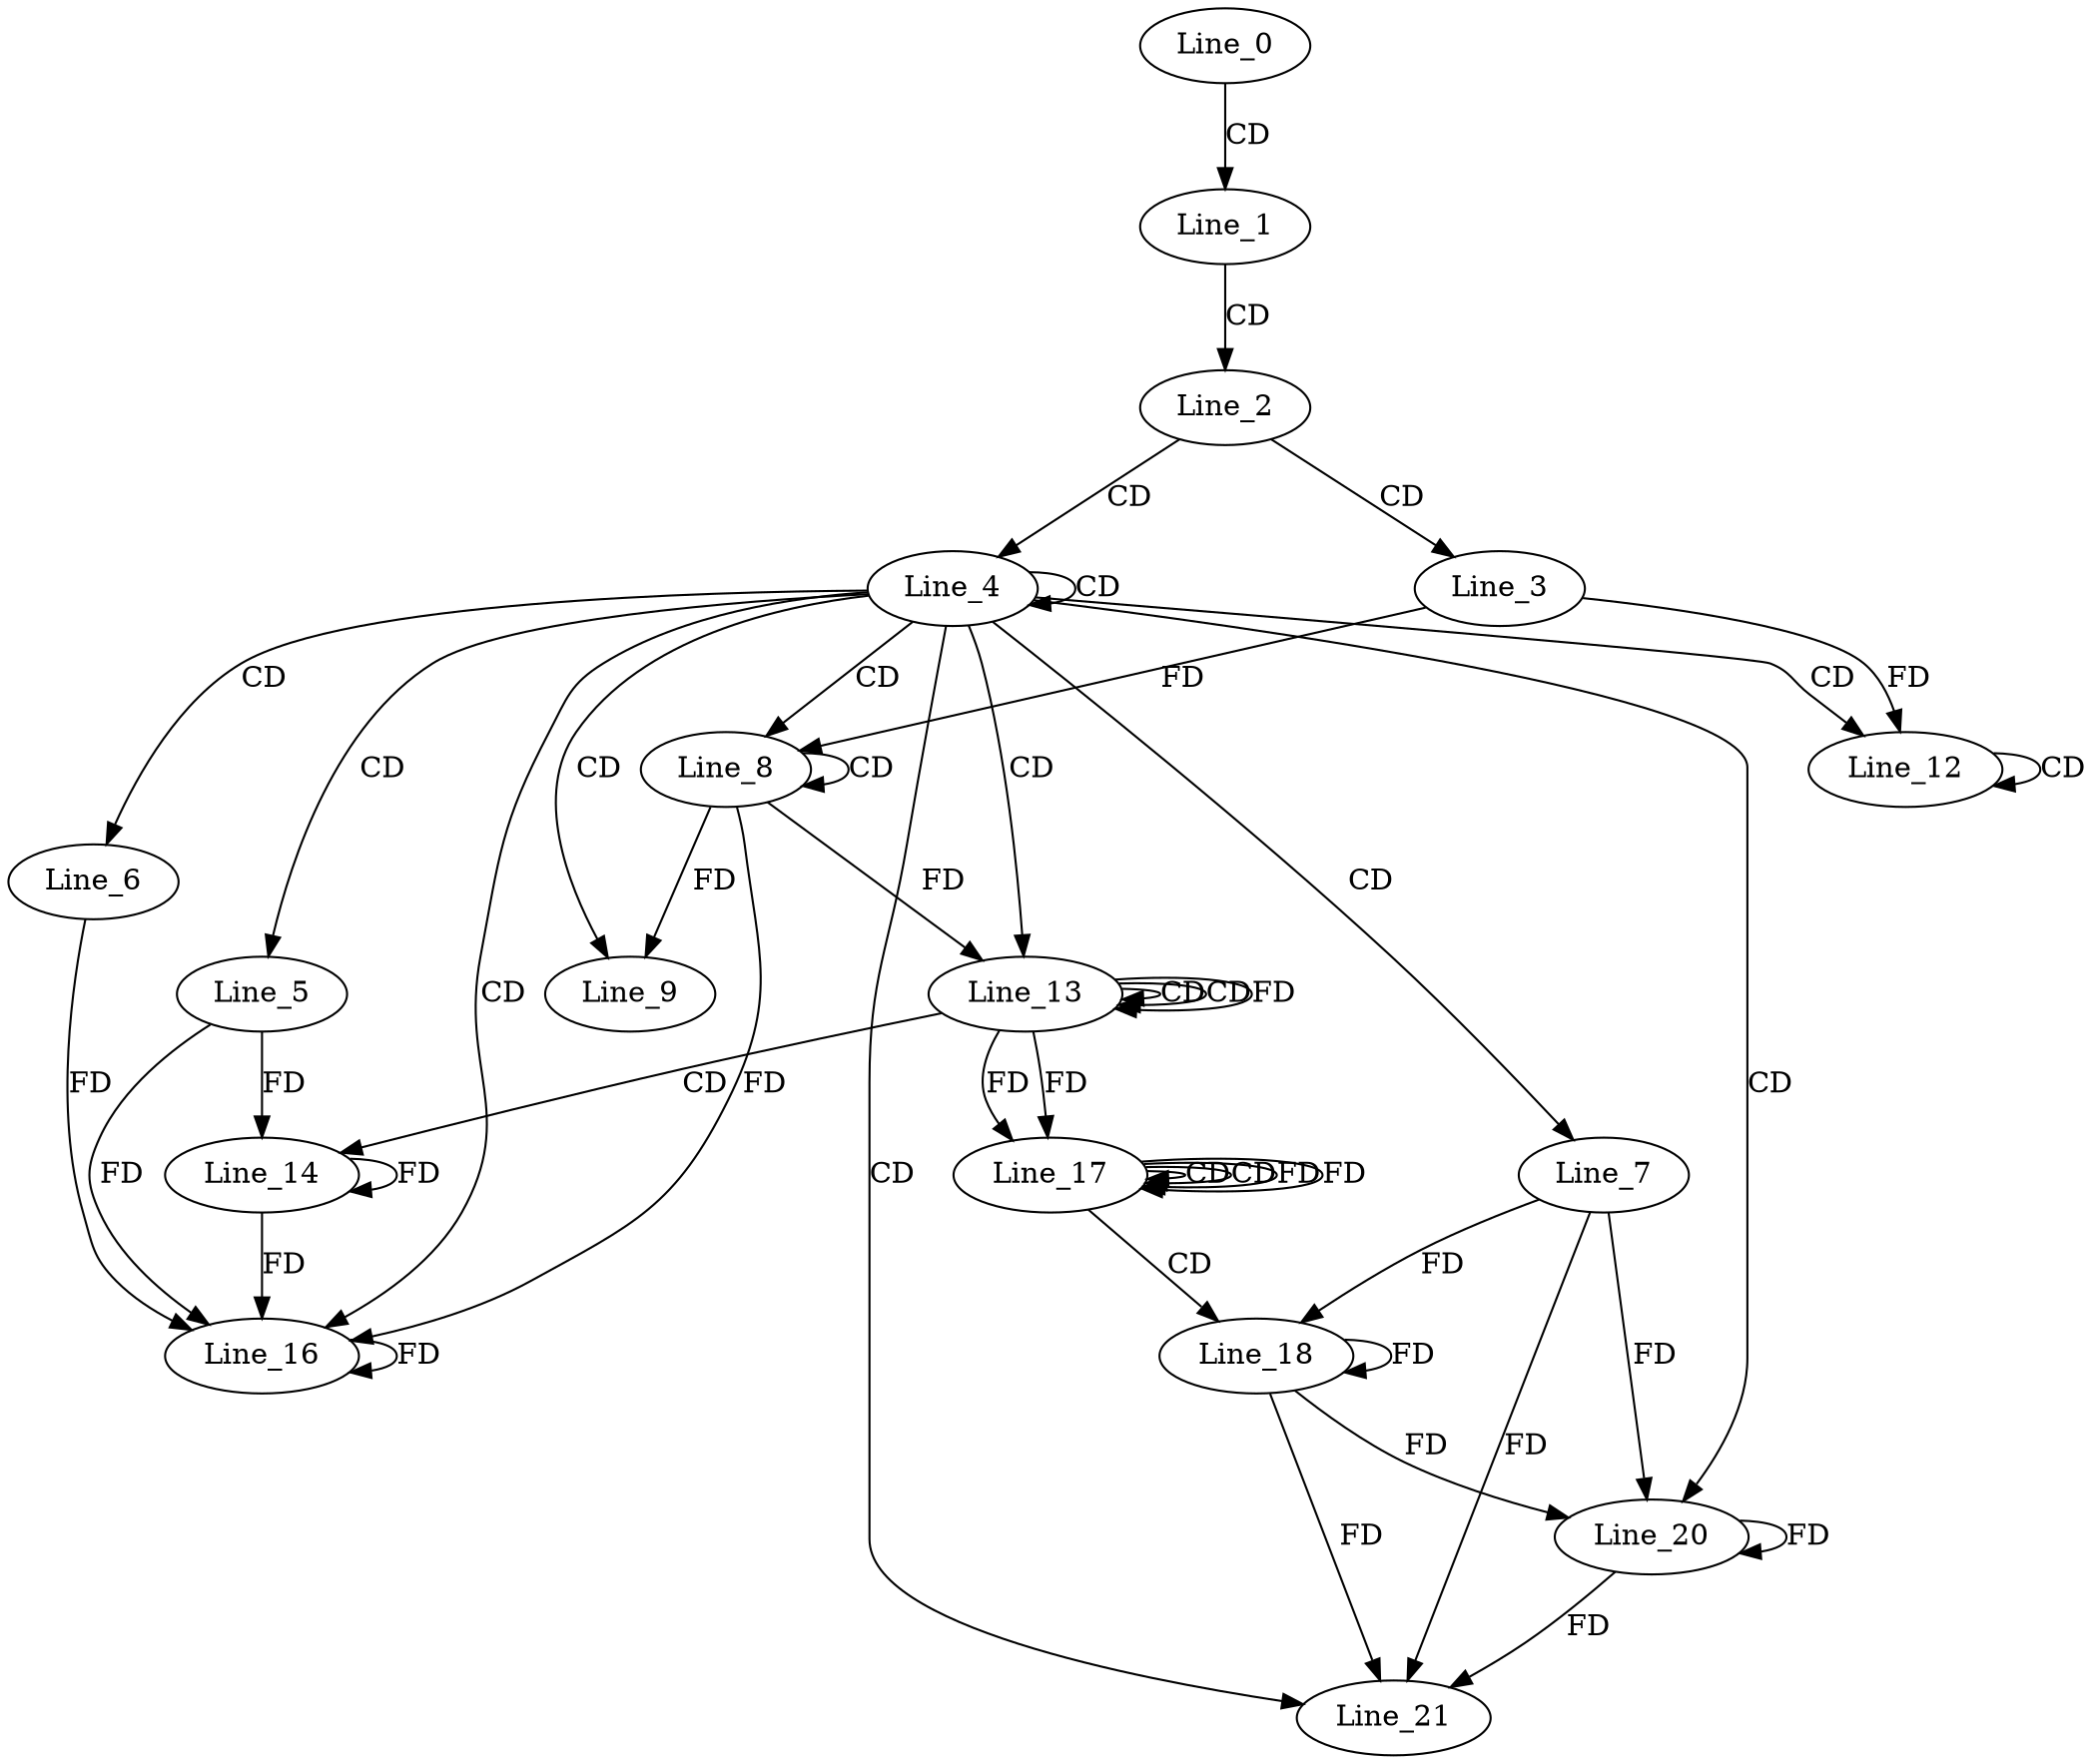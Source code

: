 digraph G {
  Line_0;
  Line_1;
  Line_2;
  Line_3;
  Line_4;
  Line_5;
  Line_6;
  Line_7;
  Line_8;
  Line_8;
  Line_8;
  Line_9;
  Line_12;
  Line_12;
  Line_12;
  Line_13;
  Line_13;
  Line_13;
  Line_14;
  Line_14;
  Line_16;
  Line_17;
  Line_17;
  Line_17;
  Line_18;
  Line_18;
  Line_20;
  Line_20;
  Line_21;
  Line_0 -> Line_1 [ label="CD" ];
  Line_1 -> Line_2 [ label="CD" ];
  Line_2 -> Line_3 [ label="CD" ];
  Line_2 -> Line_4 [ label="CD" ];
  Line_4 -> Line_4 [ label="CD" ];
  Line_4 -> Line_5 [ label="CD" ];
  Line_4 -> Line_6 [ label="CD" ];
  Line_4 -> Line_7 [ label="CD" ];
  Line_4 -> Line_8 [ label="CD" ];
  Line_8 -> Line_8 [ label="CD" ];
  Line_3 -> Line_8 [ label="FD" ];
  Line_4 -> Line_9 [ label="CD" ];
  Line_8 -> Line_9 [ label="FD" ];
  Line_4 -> Line_12 [ label="CD" ];
  Line_12 -> Line_12 [ label="CD" ];
  Line_3 -> Line_12 [ label="FD" ];
  Line_4 -> Line_13 [ label="CD" ];
  Line_13 -> Line_13 [ label="CD" ];
  Line_8 -> Line_13 [ label="FD" ];
  Line_13 -> Line_13 [ label="CD" ];
  Line_13 -> Line_13 [ label="FD" ];
  Line_13 -> Line_14 [ label="CD" ];
  Line_14 -> Line_14 [ label="FD" ];
  Line_5 -> Line_14 [ label="FD" ];
  Line_4 -> Line_16 [ label="CD" ];
  Line_6 -> Line_16 [ label="FD" ];
  Line_16 -> Line_16 [ label="FD" ];
  Line_14 -> Line_16 [ label="FD" ];
  Line_5 -> Line_16 [ label="FD" ];
  Line_8 -> Line_16 [ label="FD" ];
  Line_17 -> Line_17 [ label="CD" ];
  Line_13 -> Line_17 [ label="FD" ];
  Line_17 -> Line_17 [ label="CD" ];
  Line_17 -> Line_17 [ label="FD" ];
  Line_13 -> Line_17 [ label="FD" ];
  Line_17 -> Line_18 [ label="CD" ];
  Line_18 -> Line_18 [ label="FD" ];
  Line_7 -> Line_18 [ label="FD" ];
  Line_4 -> Line_20 [ label="CD" ];
  Line_18 -> Line_20 [ label="FD" ];
  Line_7 -> Line_20 [ label="FD" ];
  Line_20 -> Line_20 [ label="FD" ];
  Line_4 -> Line_21 [ label="CD" ];
  Line_18 -> Line_21 [ label="FD" ];
  Line_7 -> Line_21 [ label="FD" ];
  Line_20 -> Line_21 [ label="FD" ];
  Line_17 -> Line_17 [ label="FD" ];
}

